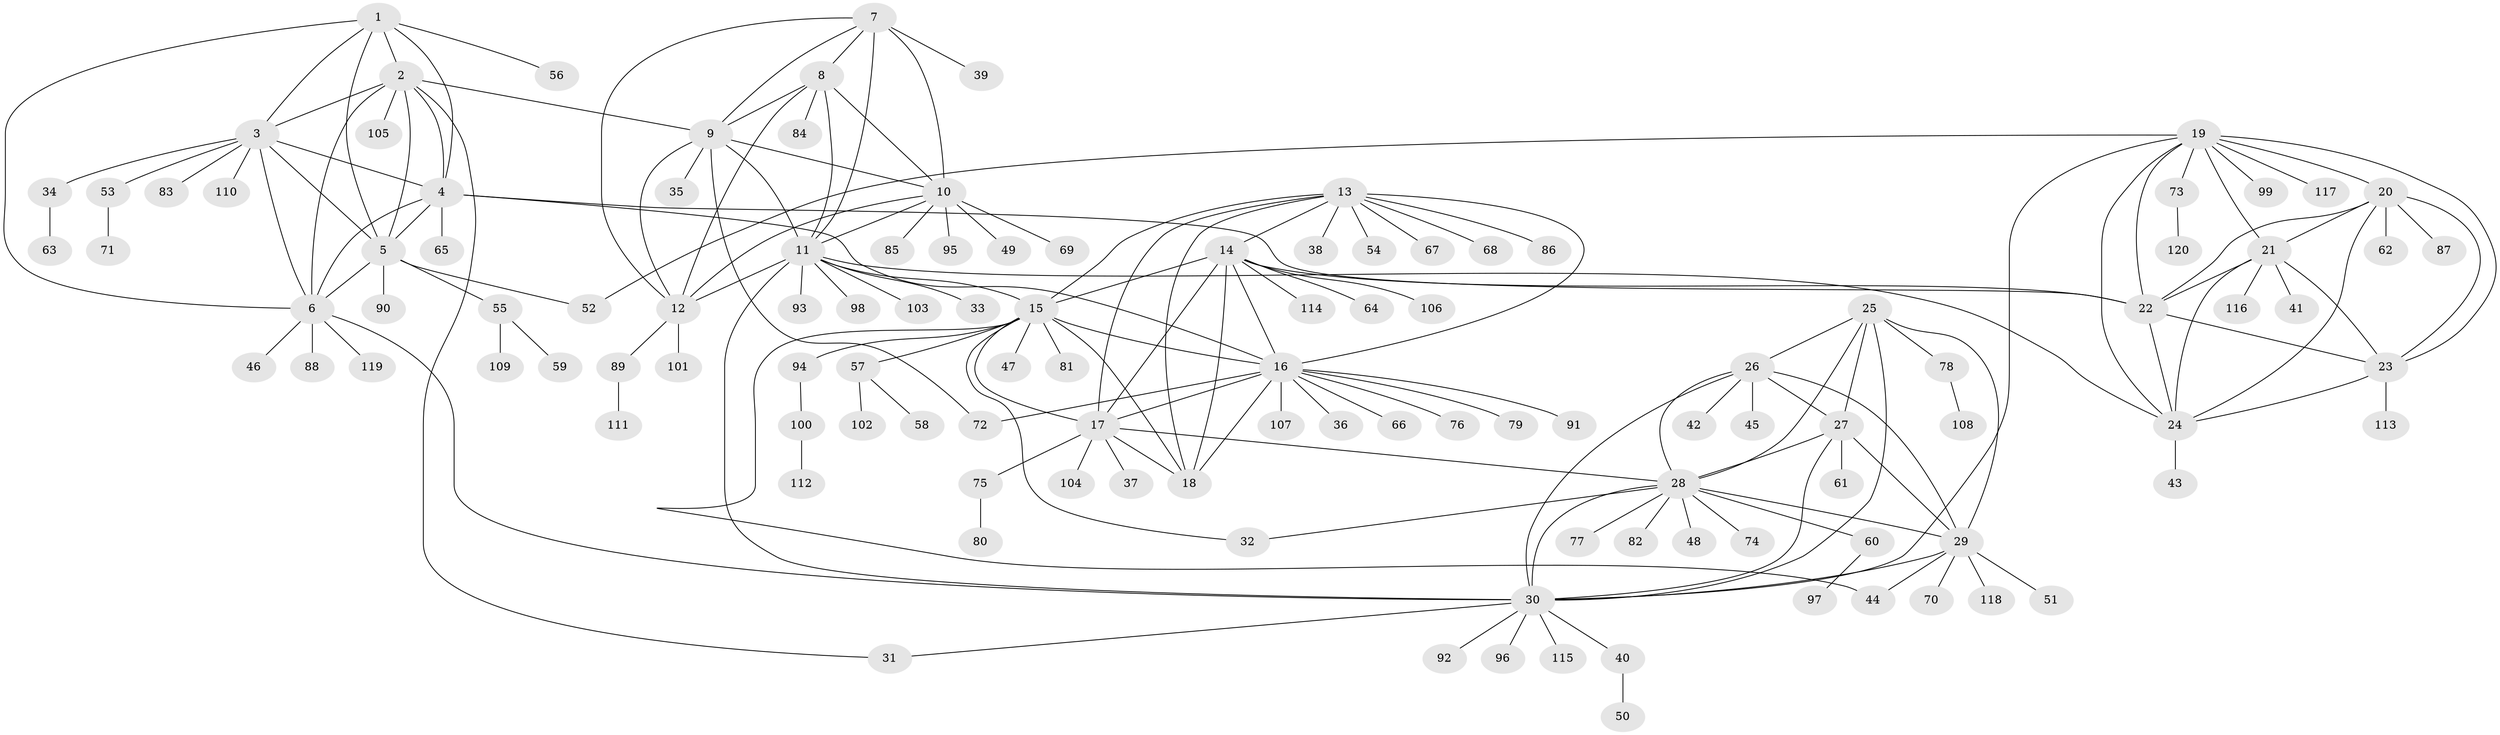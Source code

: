 // Generated by graph-tools (version 1.1) at 2025/37/03/09/25 02:37:40]
// undirected, 120 vertices, 180 edges
graph export_dot {
graph [start="1"]
  node [color=gray90,style=filled];
  1;
  2;
  3;
  4;
  5;
  6;
  7;
  8;
  9;
  10;
  11;
  12;
  13;
  14;
  15;
  16;
  17;
  18;
  19;
  20;
  21;
  22;
  23;
  24;
  25;
  26;
  27;
  28;
  29;
  30;
  31;
  32;
  33;
  34;
  35;
  36;
  37;
  38;
  39;
  40;
  41;
  42;
  43;
  44;
  45;
  46;
  47;
  48;
  49;
  50;
  51;
  52;
  53;
  54;
  55;
  56;
  57;
  58;
  59;
  60;
  61;
  62;
  63;
  64;
  65;
  66;
  67;
  68;
  69;
  70;
  71;
  72;
  73;
  74;
  75;
  76;
  77;
  78;
  79;
  80;
  81;
  82;
  83;
  84;
  85;
  86;
  87;
  88;
  89;
  90;
  91;
  92;
  93;
  94;
  95;
  96;
  97;
  98;
  99;
  100;
  101;
  102;
  103;
  104;
  105;
  106;
  107;
  108;
  109;
  110;
  111;
  112;
  113;
  114;
  115;
  116;
  117;
  118;
  119;
  120;
  1 -- 2;
  1 -- 3;
  1 -- 4;
  1 -- 5;
  1 -- 6;
  1 -- 56;
  2 -- 3;
  2 -- 4;
  2 -- 5;
  2 -- 6;
  2 -- 9;
  2 -- 31;
  2 -- 105;
  3 -- 4;
  3 -- 5;
  3 -- 6;
  3 -- 34;
  3 -- 53;
  3 -- 83;
  3 -- 110;
  4 -- 5;
  4 -- 6;
  4 -- 16;
  4 -- 22;
  4 -- 65;
  5 -- 6;
  5 -- 52;
  5 -- 55;
  5 -- 90;
  6 -- 30;
  6 -- 46;
  6 -- 88;
  6 -- 119;
  7 -- 8;
  7 -- 9;
  7 -- 10;
  7 -- 11;
  7 -- 12;
  7 -- 39;
  8 -- 9;
  8 -- 10;
  8 -- 11;
  8 -- 12;
  8 -- 84;
  9 -- 10;
  9 -- 11;
  9 -- 12;
  9 -- 35;
  9 -- 72;
  10 -- 11;
  10 -- 12;
  10 -- 49;
  10 -- 69;
  10 -- 85;
  10 -- 95;
  11 -- 12;
  11 -- 15;
  11 -- 24;
  11 -- 30;
  11 -- 33;
  11 -- 93;
  11 -- 98;
  11 -- 103;
  12 -- 89;
  12 -- 101;
  13 -- 14;
  13 -- 15;
  13 -- 16;
  13 -- 17;
  13 -- 18;
  13 -- 38;
  13 -- 54;
  13 -- 67;
  13 -- 68;
  13 -- 86;
  14 -- 15;
  14 -- 16;
  14 -- 17;
  14 -- 18;
  14 -- 22;
  14 -- 64;
  14 -- 106;
  14 -- 114;
  15 -- 16;
  15 -- 17;
  15 -- 18;
  15 -- 32;
  15 -- 44;
  15 -- 47;
  15 -- 57;
  15 -- 81;
  15 -- 94;
  16 -- 17;
  16 -- 18;
  16 -- 36;
  16 -- 66;
  16 -- 72;
  16 -- 76;
  16 -- 79;
  16 -- 91;
  16 -- 107;
  17 -- 18;
  17 -- 28;
  17 -- 37;
  17 -- 75;
  17 -- 104;
  19 -- 20;
  19 -- 21;
  19 -- 22;
  19 -- 23;
  19 -- 24;
  19 -- 30;
  19 -- 52;
  19 -- 73;
  19 -- 99;
  19 -- 117;
  20 -- 21;
  20 -- 22;
  20 -- 23;
  20 -- 24;
  20 -- 62;
  20 -- 87;
  21 -- 22;
  21 -- 23;
  21 -- 24;
  21 -- 41;
  21 -- 116;
  22 -- 23;
  22 -- 24;
  23 -- 24;
  23 -- 113;
  24 -- 43;
  25 -- 26;
  25 -- 27;
  25 -- 28;
  25 -- 29;
  25 -- 30;
  25 -- 78;
  26 -- 27;
  26 -- 28;
  26 -- 29;
  26 -- 30;
  26 -- 42;
  26 -- 45;
  27 -- 28;
  27 -- 29;
  27 -- 30;
  27 -- 61;
  28 -- 29;
  28 -- 30;
  28 -- 32;
  28 -- 48;
  28 -- 60;
  28 -- 74;
  28 -- 77;
  28 -- 82;
  29 -- 30;
  29 -- 44;
  29 -- 51;
  29 -- 70;
  29 -- 118;
  30 -- 31;
  30 -- 40;
  30 -- 92;
  30 -- 96;
  30 -- 115;
  34 -- 63;
  40 -- 50;
  53 -- 71;
  55 -- 59;
  55 -- 109;
  57 -- 58;
  57 -- 102;
  60 -- 97;
  73 -- 120;
  75 -- 80;
  78 -- 108;
  89 -- 111;
  94 -- 100;
  100 -- 112;
}
